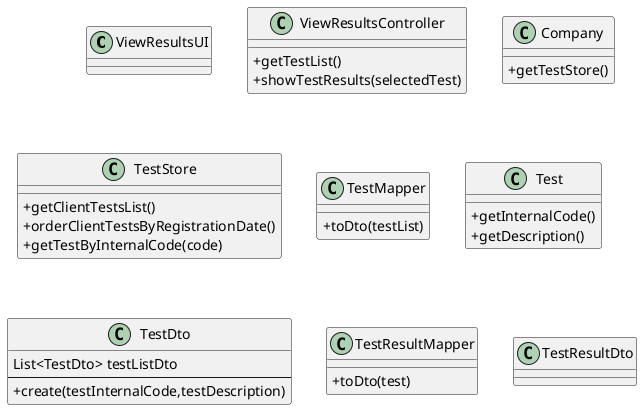 @startuml
skinparam classAttributeIconSize 0

class ViewResultsUI{}

class ViewResultsController{
+getTestList()
+showTestResults(selectedTest)
}

class Company{
+getTestStore()
}

class TestStore{
+getClientTestsList()
+orderClientTestsByRegistrationDate()
+getTestByInternalCode(code)
}

class TestMapper{
+toDto(testList)
}

class Test{
+getInternalCode()
+getDescription()
}

class TestDto{
List<TestDto> testListDto
--
+create(testInternalCode,testDescription)
}

class TestResultMapper{
+toDto(test)
}

class TestResultDto{}
@enduml